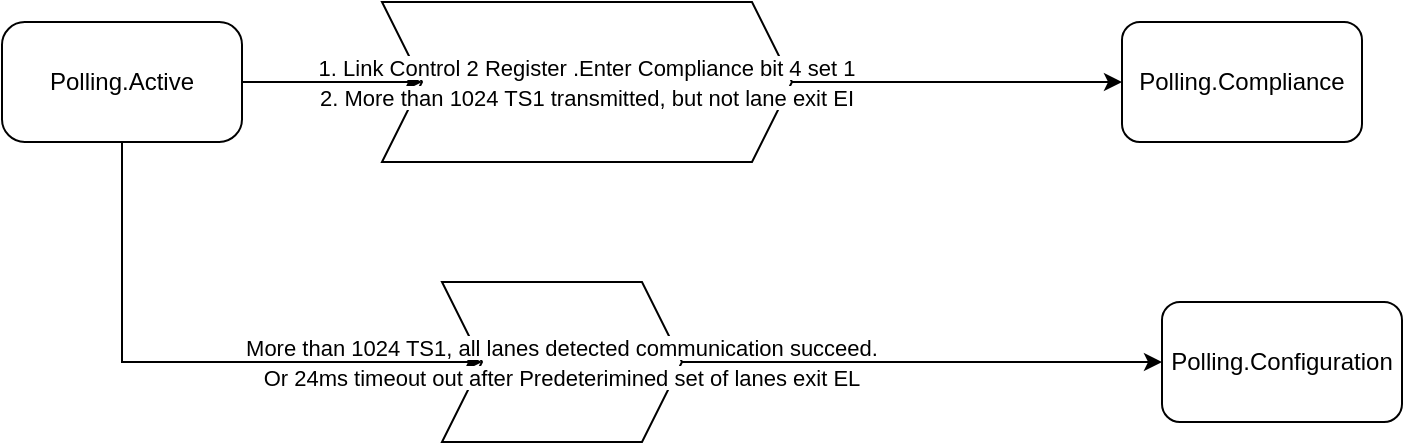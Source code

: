 <mxfile version="24.7.16">
  <diagram name="Page-1" id="VxYkL7ray_wqkW6_nMW9">
    <mxGraphModel dx="1434" dy="738" grid="1" gridSize="10" guides="1" tooltips="1" connect="1" arrows="1" fold="1" page="1" pageScale="1" pageWidth="850" pageHeight="1100" math="0" shadow="0">
      <root>
        <mxCell id="0" />
        <mxCell id="1" parent="0" />
        <mxCell id="RGeqiV2ufjLgtfhNTzdW-9" style="edgeStyle=orthogonalEdgeStyle;rounded=0;orthogonalLoop=1;jettySize=auto;html=1;" edge="1" parent="1" source="Q6PZ0lG30ob8MFNrXLQL-1" target="RGeqiV2ufjLgtfhNTzdW-8">
          <mxGeometry relative="1" as="geometry" />
        </mxCell>
        <mxCell id="RGeqiV2ufjLgtfhNTzdW-14" style="edgeStyle=orthogonalEdgeStyle;rounded=0;orthogonalLoop=1;jettySize=auto;html=1;entryX=0;entryY=0.5;entryDx=0;entryDy=0;" edge="1" parent="1" source="Q6PZ0lG30ob8MFNrXLQL-1" target="RGeqiV2ufjLgtfhNTzdW-12">
          <mxGeometry relative="1" as="geometry">
            <Array as="points">
              <mxPoint x="150" y="350" />
            </Array>
          </mxGeometry>
        </mxCell>
        <mxCell id="Q6PZ0lG30ob8MFNrXLQL-1" value="Polling.Active" style="rounded=1;whiteSpace=wrap;html=1;arcSize=19;" parent="1" vertex="1">
          <mxGeometry x="90" y="180" width="120" height="60" as="geometry" />
        </mxCell>
        <mxCell id="Q6PZ0lG30ob8MFNrXLQL-2" value="Polling.Compliance" style="rounded=1;whiteSpace=wrap;html=1;" parent="1" vertex="1">
          <mxGeometry x="650" y="180" width="120" height="60" as="geometry" />
        </mxCell>
        <mxCell id="RGeqiV2ufjLgtfhNTzdW-2" value="Polling.Configuration" style="rounded=1;whiteSpace=wrap;html=1;" vertex="1" parent="1">
          <mxGeometry x="670" y="320" width="120" height="60" as="geometry" />
        </mxCell>
        <mxCell id="RGeqiV2ufjLgtfhNTzdW-10" style="edgeStyle=orthogonalEdgeStyle;rounded=0;orthogonalLoop=1;jettySize=auto;html=1;entryX=0;entryY=0.5;entryDx=0;entryDy=0;" edge="1" parent="1" source="RGeqiV2ufjLgtfhNTzdW-8" target="Q6PZ0lG30ob8MFNrXLQL-2">
          <mxGeometry relative="1" as="geometry" />
        </mxCell>
        <mxCell id="RGeqiV2ufjLgtfhNTzdW-8" value="&lt;span style=&quot;font-size: 11px; text-wrap: nowrap; background-color: rgb(255, 255, 255);&quot;&gt;1. Link Control 2 Register .Enter Compliance bit 4 set 1&lt;/span&gt;&lt;div&gt;&lt;span style=&quot;font-size: 11px; text-wrap: nowrap; background-color: rgb(255, 255, 255);&quot;&gt;2. More than 1024 TS1 transmitted, but not lane exit EI&lt;/span&gt;&lt;/div&gt;" style="shape=step;perimeter=stepPerimeter;whiteSpace=wrap;html=1;fixedSize=1;" vertex="1" parent="1">
          <mxGeometry x="280" y="170" width="205" height="80" as="geometry" />
        </mxCell>
        <mxCell id="RGeqiV2ufjLgtfhNTzdW-15" style="edgeStyle=orthogonalEdgeStyle;rounded=0;orthogonalLoop=1;jettySize=auto;html=1;exitX=1;exitY=0.5;exitDx=0;exitDy=0;entryX=0;entryY=0.5;entryDx=0;entryDy=0;" edge="1" parent="1" source="RGeqiV2ufjLgtfhNTzdW-12" target="RGeqiV2ufjLgtfhNTzdW-2">
          <mxGeometry relative="1" as="geometry" />
        </mxCell>
        <mxCell id="RGeqiV2ufjLgtfhNTzdW-12" value="&lt;span style=&quot;font-size: 11px; text-wrap: nowrap; background-color: rgb(255, 255, 255);&quot;&gt;More than 1024 TS1,&amp;nbsp;&lt;/span&gt;&lt;span style=&quot;background-color: rgb(255, 255, 255); font-size: 11px; text-wrap: nowrap;&quot;&gt;all lanes detected communication succeed.&lt;/span&gt;&lt;div&gt;&lt;span style=&quot;background-color: rgb(255, 255, 255); font-size: 11px; text-wrap: nowrap;&quot;&gt;Or 24ms timeout out after Predeterimined set of lanes exit EL&lt;/span&gt;&lt;/div&gt;" style="shape=step;perimeter=stepPerimeter;whiteSpace=wrap;html=1;fixedSize=1;" vertex="1" parent="1">
          <mxGeometry x="310" y="310" width="120" height="80" as="geometry" />
        </mxCell>
      </root>
    </mxGraphModel>
  </diagram>
</mxfile>
